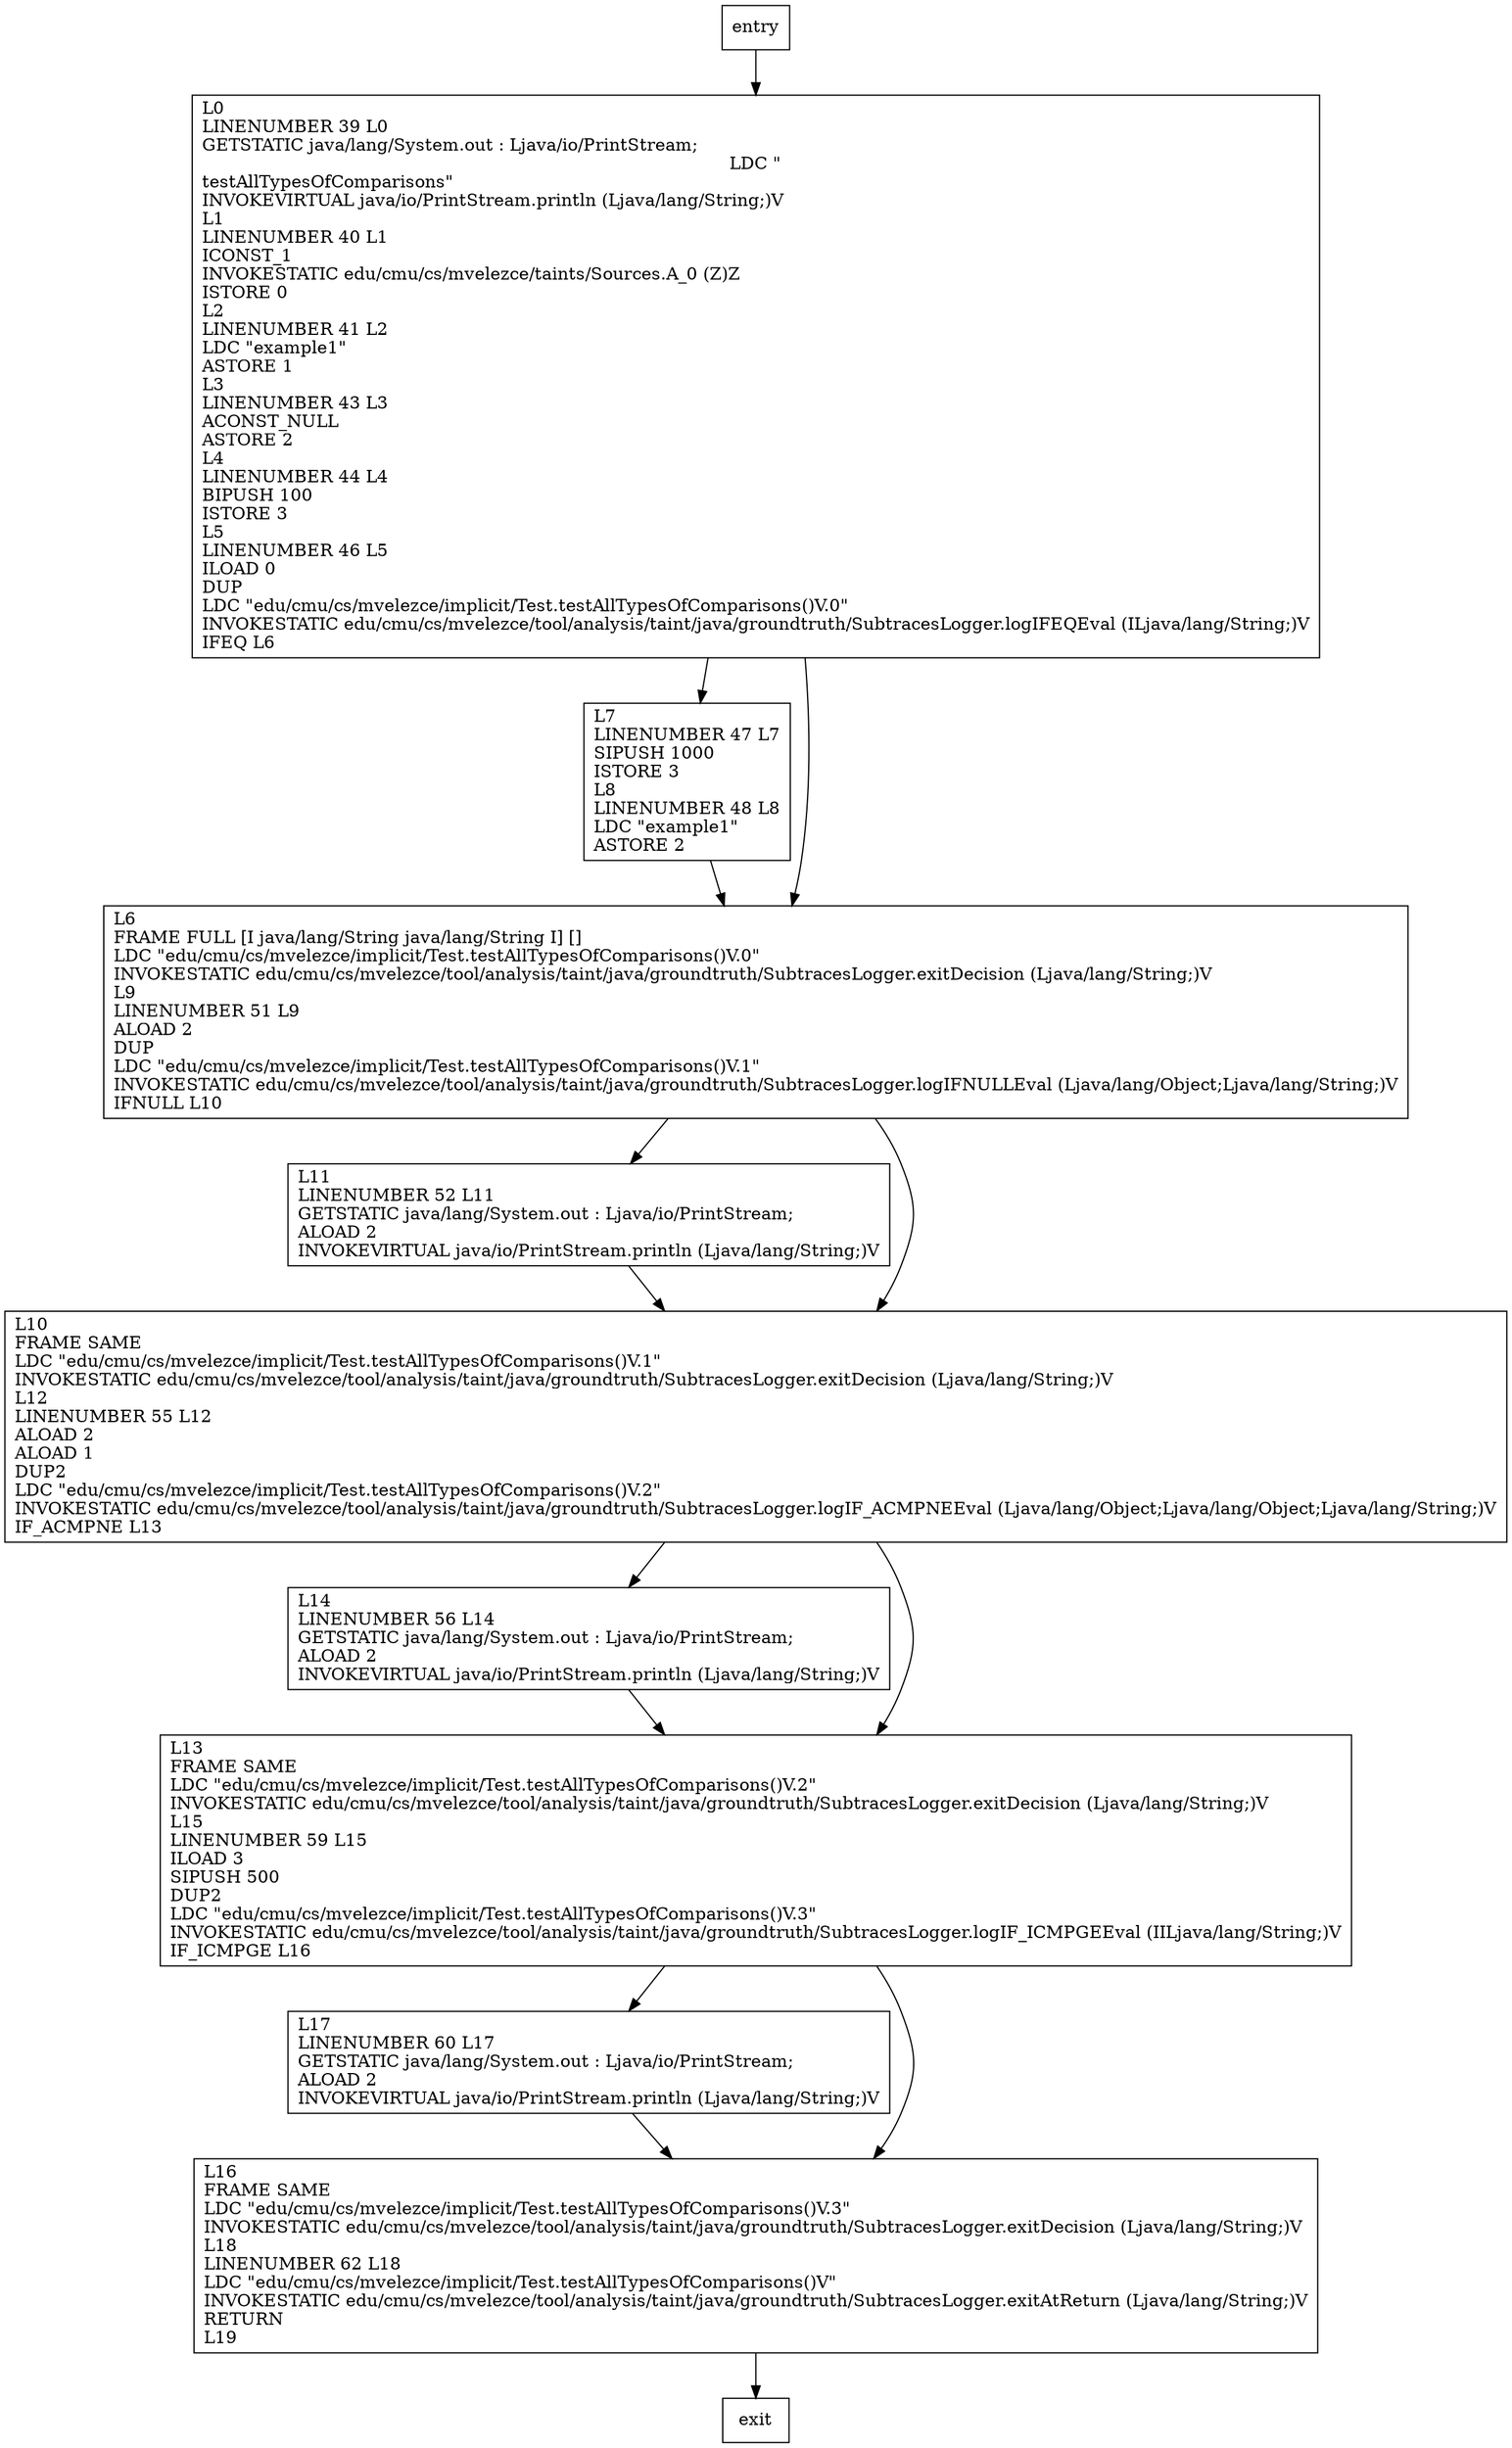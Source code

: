 digraph testAllTypesOfComparisons {
node [shape=record];
1244867875 [label="L0\lLINENUMBER 39 L0\lGETSTATIC java/lang/System.out : Ljava/io/PrintStream;\lLDC \"\ntestAllTypesOfComparisons\"\lINVOKEVIRTUAL java/io/PrintStream.println (Ljava/lang/String;)V\lL1\lLINENUMBER 40 L1\lICONST_1\lINVOKESTATIC edu/cmu/cs/mvelezce/taints/Sources.A_0 (Z)Z\lISTORE 0\lL2\lLINENUMBER 41 L2\lLDC \"example1\"\lASTORE 1\lL3\lLINENUMBER 43 L3\lACONST_NULL\lASTORE 2\lL4\lLINENUMBER 44 L4\lBIPUSH 100\lISTORE 3\lL5\lLINENUMBER 46 L5\lILOAD 0\lDUP\lLDC \"edu/cmu/cs/mvelezce/implicit/Test.testAllTypesOfComparisons()V.0\"\lINVOKESTATIC edu/cmu/cs/mvelezce/tool/analysis/taint/java/groundtruth/SubtracesLogger.logIFEQEval (ILjava/lang/String;)V\lIFEQ L6\l"];
219269370 [label="L7\lLINENUMBER 47 L7\lSIPUSH 1000\lISTORE 3\lL8\lLINENUMBER 48 L8\lLDC \"example1\"\lASTORE 2\l"];
258119721 [label="L6\lFRAME FULL [I java/lang/String java/lang/String I] []\lLDC \"edu/cmu/cs/mvelezce/implicit/Test.testAllTypesOfComparisons()V.0\"\lINVOKESTATIC edu/cmu/cs/mvelezce/tool/analysis/taint/java/groundtruth/SubtracesLogger.exitDecision (Ljava/lang/String;)V\lL9\lLINENUMBER 51 L9\lALOAD 2\lDUP\lLDC \"edu/cmu/cs/mvelezce/implicit/Test.testAllTypesOfComparisons()V.1\"\lINVOKESTATIC edu/cmu/cs/mvelezce/tool/analysis/taint/java/groundtruth/SubtracesLogger.logIFNULLEval (Ljava/lang/Object;Ljava/lang/String;)V\lIFNULL L10\l"];
102034667 [label="L11\lLINENUMBER 52 L11\lGETSTATIC java/lang/System.out : Ljava/io/PrintStream;\lALOAD 2\lINVOKEVIRTUAL java/io/PrintStream.println (Ljava/lang/String;)V\l"];
1307623006 [label="L14\lLINENUMBER 56 L14\lGETSTATIC java/lang/System.out : Ljava/io/PrintStream;\lALOAD 2\lINVOKEVIRTUAL java/io/PrintStream.println (Ljava/lang/String;)V\l"];
1455998846 [label="L13\lFRAME SAME\lLDC \"edu/cmu/cs/mvelezce/implicit/Test.testAllTypesOfComparisons()V.2\"\lINVOKESTATIC edu/cmu/cs/mvelezce/tool/analysis/taint/java/groundtruth/SubtracesLogger.exitDecision (Ljava/lang/String;)V\lL15\lLINENUMBER 59 L15\lILOAD 3\lSIPUSH 500\lDUP2\lLDC \"edu/cmu/cs/mvelezce/implicit/Test.testAllTypesOfComparisons()V.3\"\lINVOKESTATIC edu/cmu/cs/mvelezce/tool/analysis/taint/java/groundtruth/SubtracesLogger.logIF_ICMPGEEval (IILjava/lang/String;)V\lIF_ICMPGE L16\l"];
1428001599 [label="L10\lFRAME SAME\lLDC \"edu/cmu/cs/mvelezce/implicit/Test.testAllTypesOfComparisons()V.1\"\lINVOKESTATIC edu/cmu/cs/mvelezce/tool/analysis/taint/java/groundtruth/SubtracesLogger.exitDecision (Ljava/lang/String;)V\lL12\lLINENUMBER 55 L12\lALOAD 2\lALOAD 1\lDUP2\lLDC \"edu/cmu/cs/mvelezce/implicit/Test.testAllTypesOfComparisons()V.2\"\lINVOKESTATIC edu/cmu/cs/mvelezce/tool/analysis/taint/java/groundtruth/SubtracesLogger.logIF_ACMPNEEval (Ljava/lang/Object;Ljava/lang/Object;Ljava/lang/String;)V\lIF_ACMPNE L13\l"];
1822580927 [label="L17\lLINENUMBER 60 L17\lGETSTATIC java/lang/System.out : Ljava/io/PrintStream;\lALOAD 2\lINVOKEVIRTUAL java/io/PrintStream.println (Ljava/lang/String;)V\l"];
1428132479 [label="L16\lFRAME SAME\lLDC \"edu/cmu/cs/mvelezce/implicit/Test.testAllTypesOfComparisons()V.3\"\lINVOKESTATIC edu/cmu/cs/mvelezce/tool/analysis/taint/java/groundtruth/SubtracesLogger.exitDecision (Ljava/lang/String;)V\lL18\lLINENUMBER 62 L18\lLDC \"edu/cmu/cs/mvelezce/implicit/Test.testAllTypesOfComparisons()V\"\lINVOKESTATIC edu/cmu/cs/mvelezce/tool/analysis/taint/java/groundtruth/SubtracesLogger.exitAtReturn (Ljava/lang/String;)V\lRETURN\lL19\l"];
entry;
exit;
entry -> 1244867875;
1244867875 -> 219269370;
1244867875 -> 258119721;
219269370 -> 258119721;
258119721 -> 102034667;
258119721 -> 1428001599;
102034667 -> 1428001599;
1307623006 -> 1455998846;
1455998846 -> 1822580927;
1455998846 -> 1428132479;
1428001599 -> 1307623006;
1428001599 -> 1455998846;
1822580927 -> 1428132479;
1428132479 -> exit;
}
